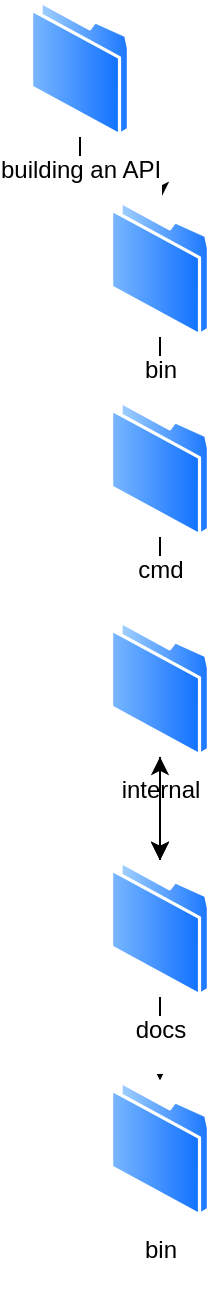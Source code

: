 <mxfile version="24.7.17">
  <diagram name="Page-1" id="-q-XlPQ6PVLSPzIcJxgi">
    <mxGraphModel dx="1026" dy="633" grid="1" gridSize="10" guides="1" tooltips="1" connect="1" arrows="1" fold="1" page="1" pageScale="1" pageWidth="850" pageHeight="1100" math="0" shadow="0">
      <root>
        <mxCell id="0" />
        <mxCell id="1" parent="0" />
        <mxCell id="nEzbJWzvZHk9MdzEqcwi-3" value="" style="edgeStyle=orthogonalEdgeStyle;rounded=0;orthogonalLoop=1;jettySize=auto;html=1;" edge="1" parent="1" source="nEzbJWzvZHk9MdzEqcwi-1" target="nEzbJWzvZHk9MdzEqcwi-2">
          <mxGeometry relative="1" as="geometry" />
        </mxCell>
        <mxCell id="nEzbJWzvZHk9MdzEqcwi-1" value="building an API&lt;div&gt;&lt;br&gt;&lt;/div&gt;" style="image;aspect=fixed;perimeter=ellipsePerimeter;html=1;align=center;shadow=0;dashed=0;spacingTop=3;image=img/lib/active_directory/folder.svg;" vertex="1" parent="1">
          <mxGeometry x="60" y="30" width="50" height="68.49" as="geometry" />
        </mxCell>
        <mxCell id="nEzbJWzvZHk9MdzEqcwi-5" value="" style="edgeStyle=orthogonalEdgeStyle;rounded=0;orthogonalLoop=1;jettySize=auto;html=1;" edge="1" parent="1" source="nEzbJWzvZHk9MdzEqcwi-2" target="nEzbJWzvZHk9MdzEqcwi-4">
          <mxGeometry relative="1" as="geometry" />
        </mxCell>
        <mxCell id="nEzbJWzvZHk9MdzEqcwi-2" value="&lt;div&gt;bin&lt;/div&gt;&lt;div&gt;&lt;br&gt;&lt;/div&gt;" style="image;aspect=fixed;perimeter=ellipsePerimeter;html=1;align=center;shadow=0;dashed=0;spacingTop=3;image=img/lib/active_directory/folder.svg;" vertex="1" parent="1">
          <mxGeometry x="100" y="130" width="50" height="68.49" as="geometry" />
        </mxCell>
        <mxCell id="nEzbJWzvZHk9MdzEqcwi-7" value="" style="edgeStyle=orthogonalEdgeStyle;rounded=0;orthogonalLoop=1;jettySize=auto;html=1;" edge="1" parent="1" source="nEzbJWzvZHk9MdzEqcwi-4" target="nEzbJWzvZHk9MdzEqcwi-6">
          <mxGeometry relative="1" as="geometry" />
        </mxCell>
        <mxCell id="nEzbJWzvZHk9MdzEqcwi-12" value="" style="edgeStyle=orthogonalEdgeStyle;rounded=0;orthogonalLoop=1;jettySize=auto;html=1;" edge="1" parent="1" source="nEzbJWzvZHk9MdzEqcwi-4" target="nEzbJWzvZHk9MdzEqcwi-6">
          <mxGeometry relative="1" as="geometry" />
        </mxCell>
        <mxCell id="nEzbJWzvZHk9MdzEqcwi-4" value="&lt;div&gt;cmd&lt;/div&gt;&lt;div&gt;&lt;br&gt;&lt;/div&gt;&lt;div&gt;&lt;br&gt;&lt;/div&gt;" style="image;aspect=fixed;perimeter=ellipsePerimeter;html=1;align=center;shadow=0;dashed=0;spacingTop=3;image=img/lib/active_directory/folder.svg;" vertex="1" parent="1">
          <mxGeometry x="100" y="230" width="50" height="68.49" as="geometry" />
        </mxCell>
        <mxCell id="nEzbJWzvZHk9MdzEqcwi-9" value="" style="edgeStyle=orthogonalEdgeStyle;rounded=0;orthogonalLoop=1;jettySize=auto;html=1;" edge="1" parent="1" source="nEzbJWzvZHk9MdzEqcwi-6" target="nEzbJWzvZHk9MdzEqcwi-8">
          <mxGeometry relative="1" as="geometry" />
        </mxCell>
        <mxCell id="nEzbJWzvZHk9MdzEqcwi-13" value="" style="edgeStyle=orthogonalEdgeStyle;rounded=0;orthogonalLoop=1;jettySize=auto;html=1;" edge="1" parent="1" source="nEzbJWzvZHk9MdzEqcwi-6" target="nEzbJWzvZHk9MdzEqcwi-8">
          <mxGeometry relative="1" as="geometry" />
        </mxCell>
        <mxCell id="nEzbJWzvZHk9MdzEqcwi-14" value="" style="edgeStyle=orthogonalEdgeStyle;rounded=0;orthogonalLoop=1;jettySize=auto;html=1;" edge="1" parent="1" source="nEzbJWzvZHk9MdzEqcwi-6" target="nEzbJWzvZHk9MdzEqcwi-8">
          <mxGeometry relative="1" as="geometry" />
        </mxCell>
        <mxCell id="nEzbJWzvZHk9MdzEqcwi-6" value="&lt;div&gt;internal&lt;/div&gt;" style="image;aspect=fixed;perimeter=ellipsePerimeter;html=1;align=center;shadow=0;dashed=0;spacingTop=3;image=img/lib/active_directory/folder.svg;" vertex="1" parent="1">
          <mxGeometry x="100" y="340" width="50" height="68.49" as="geometry" />
        </mxCell>
        <mxCell id="nEzbJWzvZHk9MdzEqcwi-11" value="" style="edgeStyle=orthogonalEdgeStyle;rounded=0;orthogonalLoop=1;jettySize=auto;html=1;" edge="1" parent="1" source="nEzbJWzvZHk9MdzEqcwi-8" target="nEzbJWzvZHk9MdzEqcwi-10">
          <mxGeometry relative="1" as="geometry" />
        </mxCell>
        <mxCell id="nEzbJWzvZHk9MdzEqcwi-15" value="" style="edgeStyle=orthogonalEdgeStyle;rounded=0;orthogonalLoop=1;jettySize=auto;html=1;" edge="1" parent="1" source="nEzbJWzvZHk9MdzEqcwi-8" target="nEzbJWzvZHk9MdzEqcwi-6">
          <mxGeometry relative="1" as="geometry" />
        </mxCell>
        <mxCell id="nEzbJWzvZHk9MdzEqcwi-17" value="" style="edgeStyle=orthogonalEdgeStyle;rounded=0;orthogonalLoop=1;jettySize=auto;html=1;" edge="1" parent="1" source="nEzbJWzvZHk9MdzEqcwi-8" target="nEzbJWzvZHk9MdzEqcwi-10">
          <mxGeometry relative="1" as="geometry" />
        </mxCell>
        <mxCell id="nEzbJWzvZHk9MdzEqcwi-8" value="&lt;div&gt;docs&lt;/div&gt;&lt;div&gt;&lt;br&gt;&lt;/div&gt;" style="image;aspect=fixed;perimeter=ellipsePerimeter;html=1;align=center;shadow=0;dashed=0;spacingTop=3;image=img/lib/active_directory/folder.svg;" vertex="1" parent="1">
          <mxGeometry x="100" y="460" width="50" height="68.49" as="geometry" />
        </mxCell>
        <mxCell id="nEzbJWzvZHk9MdzEqcwi-10" value="&lt;div&gt;bin&lt;/div&gt;&lt;div&gt;&lt;br&gt;&lt;/div&gt;" style="image;aspect=fixed;perimeter=ellipsePerimeter;html=1;align=center;shadow=0;dashed=0;spacingTop=3;image=img/lib/active_directory/folder.svg;" vertex="1" parent="1">
          <mxGeometry x="100" y="570" width="50" height="68.49" as="geometry" />
        </mxCell>
      </root>
    </mxGraphModel>
  </diagram>
</mxfile>
